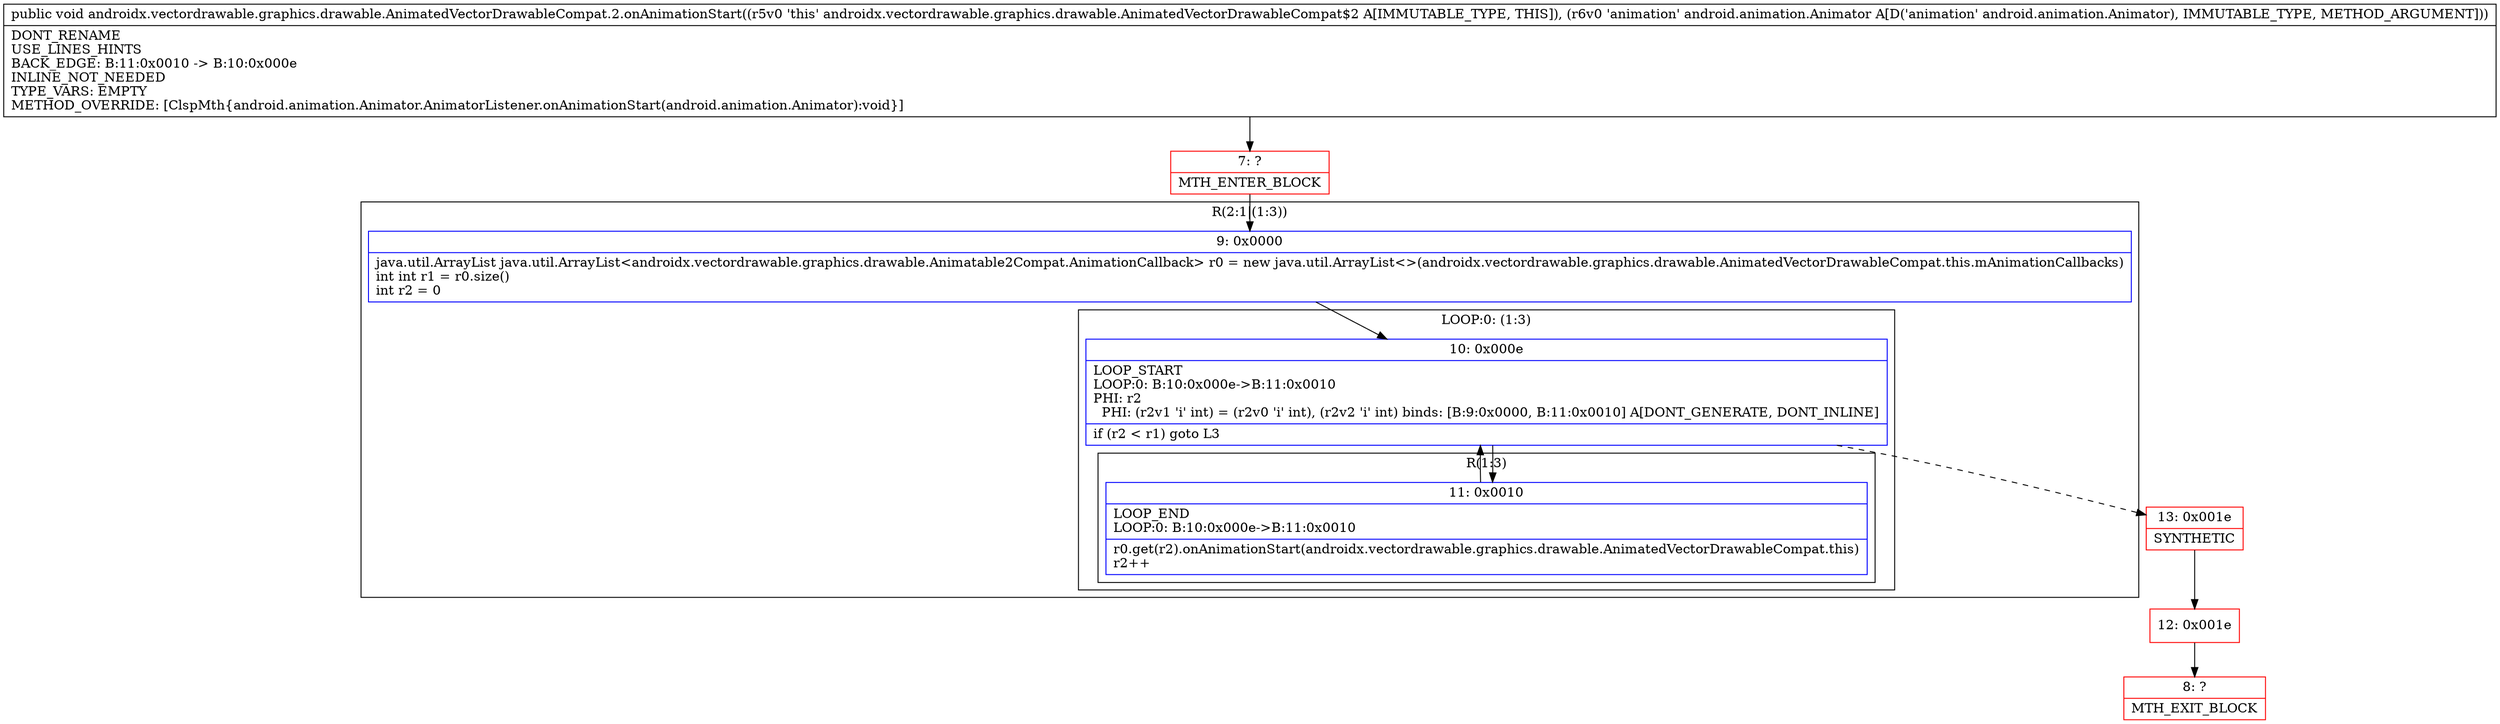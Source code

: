 digraph "CFG forandroidx.vectordrawable.graphics.drawable.AnimatedVectorDrawableCompat.2.onAnimationStart(Landroid\/animation\/Animator;)V" {
subgraph cluster_Region_313790806 {
label = "R(2:1|(1:3))";
node [shape=record,color=blue];
Node_9 [shape=record,label="{9\:\ 0x0000|java.util.ArrayList java.util.ArrayList\<androidx.vectordrawable.graphics.drawable.Animatable2Compat.AnimationCallback\> r0 = new java.util.ArrayList\<\>(androidx.vectordrawable.graphics.drawable.AnimatedVectorDrawableCompat.this.mAnimationCallbacks)\lint int r1 = r0.size()\lint r2 = 0\l}"];
subgraph cluster_LoopRegion_386292164 {
label = "LOOP:0: (1:3)";
node [shape=record,color=blue];
Node_10 [shape=record,label="{10\:\ 0x000e|LOOP_START\lLOOP:0: B:10:0x000e\-\>B:11:0x0010\lPHI: r2 \l  PHI: (r2v1 'i' int) = (r2v0 'i' int), (r2v2 'i' int) binds: [B:9:0x0000, B:11:0x0010] A[DONT_GENERATE, DONT_INLINE]\l|if (r2 \< r1) goto L3\l}"];
subgraph cluster_Region_1792203129 {
label = "R(1:3)";
node [shape=record,color=blue];
Node_11 [shape=record,label="{11\:\ 0x0010|LOOP_END\lLOOP:0: B:10:0x000e\-\>B:11:0x0010\l|r0.get(r2).onAnimationStart(androidx.vectordrawable.graphics.drawable.AnimatedVectorDrawableCompat.this)\lr2++\l}"];
}
}
}
Node_7 [shape=record,color=red,label="{7\:\ ?|MTH_ENTER_BLOCK\l}"];
Node_13 [shape=record,color=red,label="{13\:\ 0x001e|SYNTHETIC\l}"];
Node_12 [shape=record,color=red,label="{12\:\ 0x001e}"];
Node_8 [shape=record,color=red,label="{8\:\ ?|MTH_EXIT_BLOCK\l}"];
MethodNode[shape=record,label="{public void androidx.vectordrawable.graphics.drawable.AnimatedVectorDrawableCompat.2.onAnimationStart((r5v0 'this' androidx.vectordrawable.graphics.drawable.AnimatedVectorDrawableCompat$2 A[IMMUTABLE_TYPE, THIS]), (r6v0 'animation' android.animation.Animator A[D('animation' android.animation.Animator), IMMUTABLE_TYPE, METHOD_ARGUMENT]))  | DONT_RENAME\lUSE_LINES_HINTS\lBACK_EDGE: B:11:0x0010 \-\> B:10:0x000e\lINLINE_NOT_NEEDED\lTYPE_VARS: EMPTY\lMETHOD_OVERRIDE: [ClspMth\{android.animation.Animator.AnimatorListener.onAnimationStart(android.animation.Animator):void\}]\l}"];
MethodNode -> Node_7;Node_9 -> Node_10;
Node_10 -> Node_11;
Node_10 -> Node_13[style=dashed];
Node_11 -> Node_10;
Node_7 -> Node_9;
Node_13 -> Node_12;
Node_12 -> Node_8;
}

